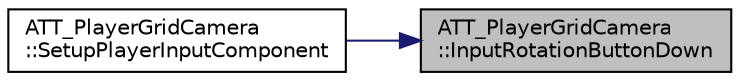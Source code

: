 digraph "ATT_PlayerGridCamera::InputRotationButtonDown"
{
 // LATEX_PDF_SIZE
  edge [fontname="Helvetica",fontsize="10",labelfontname="Helvetica",labelfontsize="10"];
  node [fontname="Helvetica",fontsize="10",shape=record];
  rankdir="RL";
  Node103 [label="ATT_PlayerGridCamera\l::InputRotationButtonDown",height=0.2,width=0.4,color="black", fillcolor="grey75", style="filled", fontcolor="black",tooltip=" "];
  Node103 -> Node104 [dir="back",color="midnightblue",fontsize="10",style="solid"];
  Node104 [label="ATT_PlayerGridCamera\l::SetupPlayerInputComponent",height=0.2,width=0.4,color="black", fillcolor="white", style="filled",URL="$class_a_t_t___player_grid_camera.html#a2ca56f44eba6e5ce19650dbc40f1af18",tooltip=" "];
}
